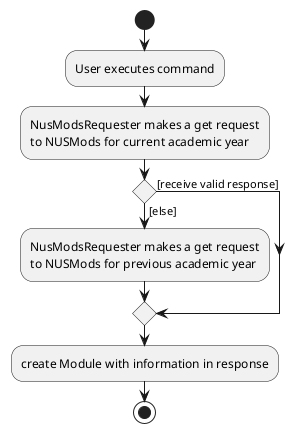 @startuml
start
:User executes command;

'Since the beta syntax does not support placing the condition outside the
'diamond we place it as the true branch instead.

:NusModsRequester makes a get request\nto NUSMods for current academic year;

if () then([receive valid response])
else([else])
:NusModsRequester makes a get request\nto NUSMods for previous academic year;

endif
:create Module with information in response;
stop
@enduml
